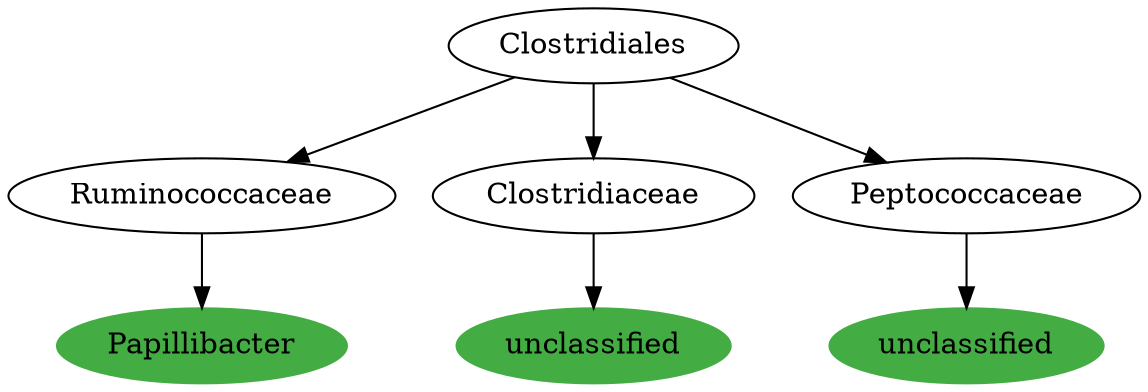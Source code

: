 digraph G { 
	RuminococcaceaePapillibacter [label="Papillibacter", color="#43AC43", style=filled];
	ClostridialesRuminococcaceae [label="Ruminococcaceae"];
	RuminococcaceaePapillibacter [label="Papillibacter"];
	ClostridialesRuminococcaceae -> RuminococcaceaePapillibacter;
	ClostridiaClostridiales [label="Clostridiales"];
	ClostridialesRuminococcaceae [label="Ruminococcaceae"];
	ClostridiaClostridiales -> ClostridialesRuminococcaceae;
	Clostridiaceaeunclassified [label="unclassified", color="#43AC43", style=filled];
	ClostridialesClostridiaceae [label="Clostridiaceae"];
	Clostridiaceaeunclassified [label="unclassified"];
	ClostridialesClostridiaceae -> Clostridiaceaeunclassified;
	ClostridiaClostridiales [label="Clostridiales"];
	ClostridialesClostridiaceae [label="Clostridiaceae"];
	ClostridiaClostridiales -> ClostridialesClostridiaceae;
	Peptococcaceaeunclassified [label="unclassified", color="#43AC43", style=filled];
	ClostridialesPeptococcaceae [label="Peptococcaceae"];
	Peptococcaceaeunclassified [label="unclassified"];
	ClostridialesPeptococcaceae -> Peptococcaceaeunclassified;
	ClostridiaClostridiales [label="Clostridiales"];
	ClostridialesPeptococcaceae [label="Peptococcaceae"];
	ClostridiaClostridiales -> ClostridialesPeptococcaceae;

 }